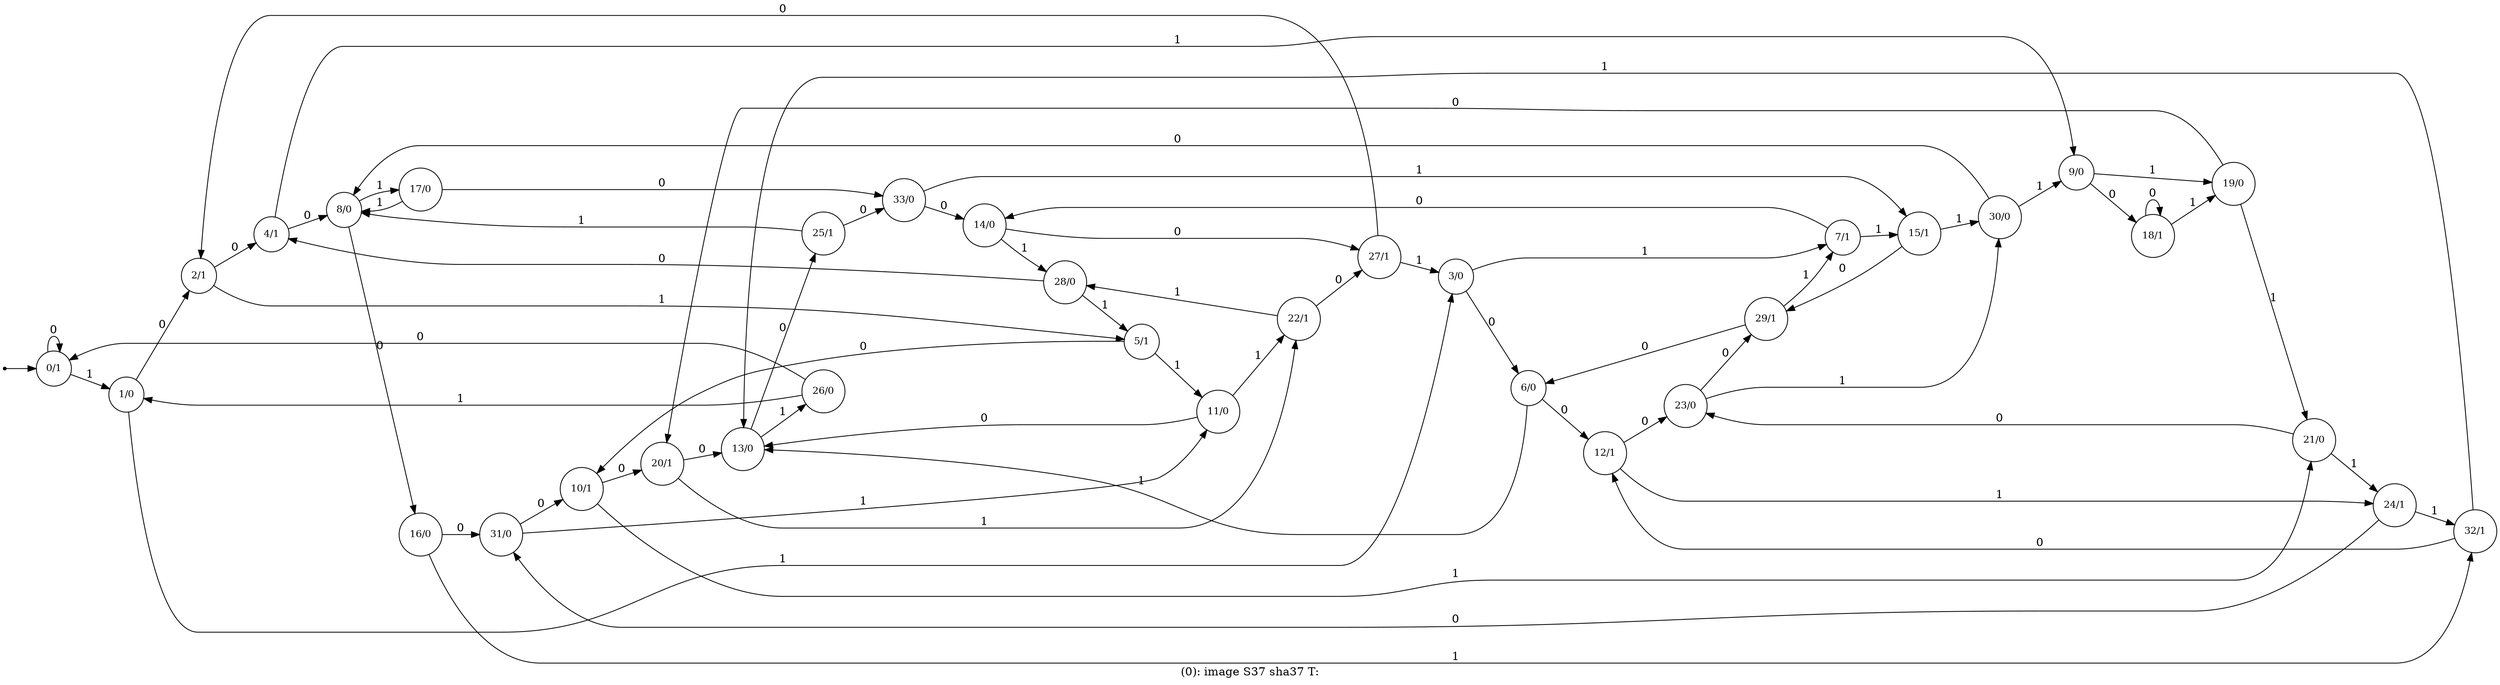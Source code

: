 digraph G {
label = "(0): image S37 sha37 T:";
rankdir = LR;
node [shape = circle, label="0/1", fontsize=12]0;
node [shape = circle, label="1/0", fontsize=12]1;
node [shape = circle, label="2/1", fontsize=12]2;
node [shape = circle, label="3/0", fontsize=12]3;
node [shape = circle, label="4/1", fontsize=12]4;
node [shape = circle, label="5/1", fontsize=12]5;
node [shape = circle, label="6/0", fontsize=12]6;
node [shape = circle, label="7/1", fontsize=12]7;
node [shape = circle, label="8/0", fontsize=12]8;
node [shape = circle, label="9/0", fontsize=12]9;
node [shape = circle, label="10/1", fontsize=12]10;
node [shape = circle, label="11/0", fontsize=12]11;
node [shape = circle, label="12/1", fontsize=12]12;
node [shape = circle, label="13/0", fontsize=12]13;
node [shape = circle, label="14/0", fontsize=12]14;
node [shape = circle, label="15/1", fontsize=12]15;
node [shape = circle, label="16/0", fontsize=12]16;
node [shape = circle, label="17/0", fontsize=12]17;
node [shape = circle, label="18/1", fontsize=12]18;
node [shape = circle, label="19/0", fontsize=12]19;
node [shape = circle, label="20/1", fontsize=12]20;
node [shape = circle, label="21/0", fontsize=12]21;
node [shape = circle, label="22/1", fontsize=12]22;
node [shape = circle, label="23/0", fontsize=12]23;
node [shape = circle, label="24/1", fontsize=12]24;
node [shape = circle, label="25/1", fontsize=12]25;
node [shape = circle, label="26/0", fontsize=12]26;
node [shape = circle, label="27/1", fontsize=12]27;
node [shape = circle, label="28/0", fontsize=12]28;
node [shape = circle, label="29/1", fontsize=12]29;
node [shape = circle, label="30/0", fontsize=12]30;
node [shape = circle, label="31/0", fontsize=12]31;
node [shape = circle, label="32/1", fontsize=12]32;
node [shape = circle, label="33/0", fontsize=12]33;
node [shape = point ]; qi
qi -> 0;
0 -> 0[ label = "0"];
0 -> 1[ label = "1"];
1 -> 2[ label = "0"];
1 -> 3[ label = "1"];
2 -> 4[ label = "0"];
2 -> 5[ label = "1"];
3 -> 6[ label = "0"];
3 -> 7[ label = "1"];
4 -> 8[ label = "0"];
4 -> 9[ label = "1"];
5 -> 10[ label = "0"];
5 -> 11[ label = "1"];
6 -> 12[ label = "0"];
6 -> 13[ label = "1"];
7 -> 14[ label = "0"];
7 -> 15[ label = "1"];
8 -> 16[ label = "0"];
8 -> 17[ label = "1"];
9 -> 18[ label = "0"];
9 -> 19[ label = "1"];
10 -> 20[ label = "0"];
10 -> 21[ label = "1"];
11 -> 13[ label = "0"];
11 -> 22[ label = "1"];
12 -> 23[ label = "0"];
12 -> 24[ label = "1"];
13 -> 25[ label = "0"];
13 -> 26[ label = "1"];
14 -> 27[ label = "0"];
14 -> 28[ label = "1"];
15 -> 29[ label = "0"];
15 -> 30[ label = "1"];
16 -> 31[ label = "0"];
16 -> 32[ label = "1"];
17 -> 8[ label = "1"];
17 -> 33[ label = "0"];
18 -> 18[ label = "0"];
18 -> 19[ label = "1"];
19 -> 20[ label = "0"];
19 -> 21[ label = "1"];
20 -> 13[ label = "0"];
20 -> 22[ label = "1"];
21 -> 23[ label = "0"];
21 -> 24[ label = "1"];
22 -> 27[ label = "0"];
22 -> 28[ label = "1"];
23 -> 29[ label = "0"];
23 -> 30[ label = "1"];
24 -> 31[ label = "0"];
24 -> 32[ label = "1"];
25 -> 8[ label = "1"];
25 -> 33[ label = "0"];
26 -> 0[ label = "0"];
26 -> 1[ label = "1"];
27 -> 2[ label = "0"];
27 -> 3[ label = "1"];
28 -> 4[ label = "0"];
28 -> 5[ label = "1"];
29 -> 6[ label = "0"];
29 -> 7[ label = "1"];
30 -> 8[ label = "0"];
30 -> 9[ label = "1"];
31 -> 10[ label = "0"];
31 -> 11[ label = "1"];
32 -> 12[ label = "0"];
32 -> 13[ label = "1"];
33 -> 14[ label = "0"];
33 -> 15[ label = "1"];
}
